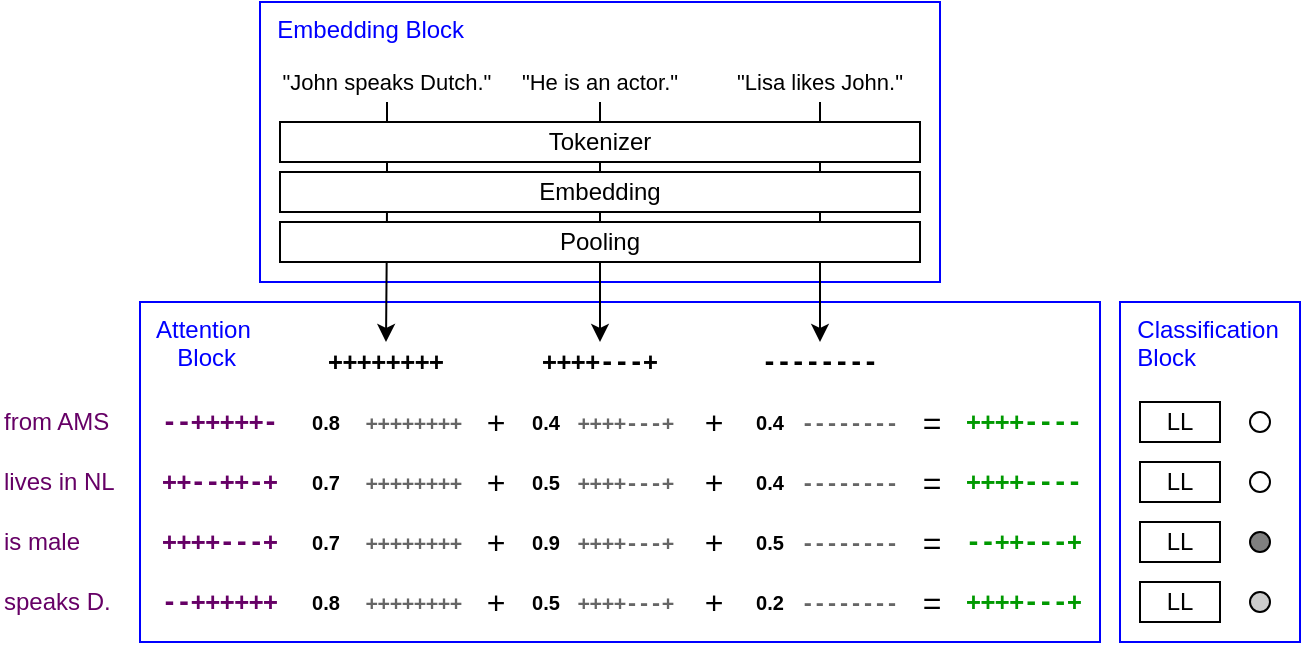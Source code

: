 <mxfile version="14.5.1" type="device"><diagram id="OC293zZC-m6zBRqbL1Og" name="Page-1"><mxGraphModel dx="706" dy="408" grid="1" gridSize="10" guides="1" tooltips="1" connect="1" arrows="1" fold="1" page="1" pageScale="1" pageWidth="850" pageHeight="1100" math="0" shadow="0"><root><mxCell id="0"/><mxCell id="1" parent="0"/><mxCell id="ROgvBwcSoJvvyIxjr5h1-1" value="&amp;nbsp; Attention&lt;br&gt;&amp;nbsp; &amp;nbsp; &amp;nbsp;Block" style="rounded=0;whiteSpace=wrap;html=1;strokeColor=#0000FF;align=left;verticalAlign=top;fontColor=#0000FF;" parent="1" vertex="1"><mxGeometry x="220" y="230" width="480" height="170" as="geometry"/></mxCell><mxCell id="ROgvBwcSoJvvyIxjr5h1-2" value="&lt;font color=&quot;#0000ff&quot;&gt;&amp;nbsp; Embedding Block&lt;/font&gt;" style="rounded=0;whiteSpace=wrap;html=1;verticalAlign=top;align=left;strokeColor=#0000FF;" parent="1" vertex="1"><mxGeometry x="280" y="80" width="340" height="140" as="geometry"/></mxCell><mxCell id="ROgvBwcSoJvvyIxjr5h1-3" style="edgeStyle=orthogonalEdgeStyle;rounded=1;orthogonalLoop=1;jettySize=auto;html=1;exitX=0.5;exitY=1;exitDx=0;exitDy=0;entryX=0.5;entryY=0;entryDx=0;entryDy=0;startSize=6;sourcePerimeterSpacing=0;targetPerimeterSpacing=0;" parent="1" source="ROgvBwcSoJvvyIxjr5h1-4" target="ROgvBwcSoJvvyIxjr5h1-10" edge="1"><mxGeometry relative="1" as="geometry"/></mxCell><mxCell id="ROgvBwcSoJvvyIxjr5h1-4" value="&lt;font style=&quot;font-size: 11px&quot;&gt;&quot;John speaks Dutch.&quot;&lt;/font&gt;" style="text;html=1;strokeColor=none;fillColor=none;align=center;verticalAlign=middle;whiteSpace=wrap;rounded=0;" parent="1" vertex="1"><mxGeometry x="290" y="110" width="107" height="20" as="geometry"/></mxCell><mxCell id="ROgvBwcSoJvvyIxjr5h1-5" style="edgeStyle=orthogonalEdgeStyle;rounded=1;orthogonalLoop=1;jettySize=auto;html=1;exitX=0.5;exitY=1;exitDx=0;exitDy=0;entryX=0.5;entryY=0;entryDx=0;entryDy=0;startSize=6;sourcePerimeterSpacing=0;targetPerimeterSpacing=0;" parent="1" source="ROgvBwcSoJvvyIxjr5h1-6" target="ROgvBwcSoJvvyIxjr5h1-12" edge="1"><mxGeometry relative="1" as="geometry"/></mxCell><mxCell id="ROgvBwcSoJvvyIxjr5h1-6" value="&lt;font style=&quot;font-size: 11px&quot;&gt;&quot;He is an actor.&quot;&lt;/font&gt;" style="text;html=1;strokeColor=none;fillColor=none;align=center;verticalAlign=middle;whiteSpace=wrap;rounded=0;" parent="1" vertex="1"><mxGeometry x="400" y="110" width="100" height="20" as="geometry"/></mxCell><mxCell id="ROgvBwcSoJvvyIxjr5h1-7" style="edgeStyle=orthogonalEdgeStyle;rounded=1;orthogonalLoop=1;jettySize=auto;html=1;exitX=0.5;exitY=1;exitDx=0;exitDy=0;entryX=0.5;entryY=0;entryDx=0;entryDy=0;startSize=6;sourcePerimeterSpacing=0;targetPerimeterSpacing=0;" parent="1" source="ROgvBwcSoJvvyIxjr5h1-8" target="ROgvBwcSoJvvyIxjr5h1-14" edge="1"><mxGeometry relative="1" as="geometry"/></mxCell><mxCell id="ROgvBwcSoJvvyIxjr5h1-8" value="&lt;font style=&quot;font-size: 11px&quot;&gt;&quot;Lisa likes John.&quot;&lt;/font&gt;" style="text;html=1;strokeColor=none;fillColor=none;align=center;verticalAlign=middle;whiteSpace=wrap;rounded=0;" parent="1" vertex="1"><mxGeometry x="510" y="110" width="100" height="20" as="geometry"/></mxCell><mxCell id="ROgvBwcSoJvvyIxjr5h1-10" value="&lt;pre&gt;++++++++&lt;/pre&gt;" style="text;html=1;strokeColor=none;fillColor=none;align=center;verticalAlign=middle;whiteSpace=wrap;rounded=0;fontStyle=1;" parent="1" vertex="1"><mxGeometry x="293" y="250" width="100" height="20" as="geometry"/></mxCell><mxCell id="ROgvBwcSoJvvyIxjr5h1-12" value="&lt;pre&gt;++++---+&lt;/pre&gt;" style="text;html=1;strokeColor=none;fillColor=none;align=center;verticalAlign=middle;whiteSpace=wrap;rounded=0;fontStyle=1;" parent="1" vertex="1"><mxGeometry x="400" y="250" width="100" height="20" as="geometry"/></mxCell><mxCell id="ROgvBwcSoJvvyIxjr5h1-14" value="&lt;pre&gt;--------&lt;/pre&gt;" style="text;html=1;strokeColor=none;fillColor=none;align=center;verticalAlign=middle;whiteSpace=wrap;rounded=0;fontStyle=1;" parent="1" vertex="1"><mxGeometry x="510" y="250" width="100" height="20" as="geometry"/></mxCell><mxCell id="ROgvBwcSoJvvyIxjr5h1-16" value="Embedding" style="rounded=0;whiteSpace=wrap;html=1;" parent="1" vertex="1"><mxGeometry x="290" y="165" width="320" height="20" as="geometry"/></mxCell><mxCell id="ROgvBwcSoJvvyIxjr5h1-39" value="Tokenizer" style="rounded=0;whiteSpace=wrap;html=1;" parent="1" vertex="1"><mxGeometry x="290" y="140" width="320" height="20" as="geometry"/></mxCell><mxCell id="ROgvBwcSoJvvyIxjr5h1-40" value="Pooling" style="rounded=0;whiteSpace=wrap;html=1;" parent="1" vertex="1"><mxGeometry x="290" y="190" width="320" height="20" as="geometry"/></mxCell><mxCell id="ROgvBwcSoJvvyIxjr5h1-41" value="&lt;pre&gt;--+++++-&lt;/pre&gt;" style="text;html=1;strokeColor=none;fillColor=none;align=center;verticalAlign=middle;whiteSpace=wrap;rounded=0;fontStyle=1;fontColor=#660066;" parent="1" vertex="1"><mxGeometry x="210" y="280" width="100" height="20" as="geometry"/></mxCell><mxCell id="ROgvBwcSoJvvyIxjr5h1-42" value="from AMS" style="text;html=1;strokeColor=none;fillColor=none;align=left;verticalAlign=middle;whiteSpace=wrap;rounded=0;fontColor=#660066;" parent="1" vertex="1"><mxGeometry x="150" y="280" width="60" height="20" as="geometry"/></mxCell><mxCell id="ROgvBwcSoJvvyIxjr5h1-43" value="&lt;pre&gt;++--++-+&lt;/pre&gt;" style="text;html=1;strokeColor=none;fillColor=none;align=center;verticalAlign=middle;whiteSpace=wrap;rounded=0;fontStyle=1;fontColor=#660066;" parent="1" vertex="1"><mxGeometry x="210" y="310" width="100" height="20" as="geometry"/></mxCell><mxCell id="ROgvBwcSoJvvyIxjr5h1-44" value="lives in NL" style="text;html=1;strokeColor=none;fillColor=none;align=left;verticalAlign=middle;whiteSpace=wrap;rounded=0;fontColor=#660066;" parent="1" vertex="1"><mxGeometry x="150" y="310" width="60" height="20" as="geometry"/></mxCell><mxCell id="ROgvBwcSoJvvyIxjr5h1-45" value="&lt;pre&gt;++++---+&lt;/pre&gt;" style="text;html=1;strokeColor=none;fillColor=none;align=center;verticalAlign=middle;whiteSpace=wrap;rounded=0;fontStyle=1;fontColor=#660066;" parent="1" vertex="1"><mxGeometry x="210" y="340" width="100" height="20" as="geometry"/></mxCell><mxCell id="ROgvBwcSoJvvyIxjr5h1-46" value="is male" style="text;html=1;strokeColor=none;fillColor=none;align=left;verticalAlign=middle;whiteSpace=wrap;rounded=0;fontColor=#660066;" parent="1" vertex="1"><mxGeometry x="150" y="340" width="60" height="20" as="geometry"/></mxCell><mxCell id="ROgvBwcSoJvvyIxjr5h1-47" value="&lt;pre&gt;--++++++&lt;/pre&gt;" style="text;html=1;strokeColor=none;fillColor=none;align=center;verticalAlign=middle;whiteSpace=wrap;rounded=0;fontStyle=1;fontColor=#660066;" parent="1" vertex="1"><mxGeometry x="210" y="370" width="100" height="20" as="geometry"/></mxCell><mxCell id="ROgvBwcSoJvvyIxjr5h1-48" value="speaks D." style="text;html=1;strokeColor=none;fillColor=none;align=left;verticalAlign=middle;whiteSpace=wrap;rounded=0;fontColor=#660066;" parent="1" vertex="1"><mxGeometry x="150" y="370" width="60" height="20" as="geometry"/></mxCell><mxCell id="ROgvBwcSoJvvyIxjr5h1-50" value="&lt;p&gt;&lt;font style=&quot;font-size: 10px&quot;&gt;0.8&lt;/font&gt;&lt;/p&gt;" style="text;html=1;strokeColor=none;fillColor=none;align=center;verticalAlign=middle;whiteSpace=wrap;rounded=0;fontStyle=1;" parent="1" vertex="1"><mxGeometry x="303" y="280" width="20" height="20" as="geometry"/></mxCell><mxCell id="ROgvBwcSoJvvyIxjr5h1-51" value="&lt;p&gt;&lt;font style=&quot;font-size: 10px&quot;&gt;0.7&lt;/font&gt;&lt;/p&gt;" style="text;html=1;strokeColor=none;fillColor=none;align=center;verticalAlign=middle;whiteSpace=wrap;rounded=0;fontStyle=1;" parent="1" vertex="1"><mxGeometry x="303" y="310" width="20" height="20" as="geometry"/></mxCell><mxCell id="ROgvBwcSoJvvyIxjr5h1-52" value="&lt;p&gt;&lt;font style=&quot;font-size: 10px&quot;&gt;0.7&lt;/font&gt;&lt;/p&gt;" style="text;html=1;strokeColor=none;fillColor=none;align=center;verticalAlign=middle;whiteSpace=wrap;rounded=0;fontStyle=1;" parent="1" vertex="1"><mxGeometry x="303" y="340" width="20" height="20" as="geometry"/></mxCell><mxCell id="ROgvBwcSoJvvyIxjr5h1-53" value="&lt;p&gt;&lt;font style=&quot;font-size: 10px&quot;&gt;0.8&lt;/font&gt;&lt;/p&gt;" style="text;html=1;strokeColor=none;fillColor=none;align=center;verticalAlign=middle;whiteSpace=wrap;rounded=0;fontStyle=1;" parent="1" vertex="1"><mxGeometry x="303" y="370" width="20" height="20" as="geometry"/></mxCell><mxCell id="ROgvBwcSoJvvyIxjr5h1-54" value="&lt;p&gt;&lt;font style=&quot;font-size: 10px&quot;&gt;0.4&lt;/font&gt;&lt;/p&gt;" style="text;html=1;strokeColor=none;fillColor=none;align=center;verticalAlign=middle;whiteSpace=wrap;rounded=0;fontStyle=1;" parent="1" vertex="1"><mxGeometry x="413" y="280" width="20" height="20" as="geometry"/></mxCell><mxCell id="ROgvBwcSoJvvyIxjr5h1-55" value="&lt;p&gt;&lt;font style=&quot;font-size: 10px&quot;&gt;0.5&lt;/font&gt;&lt;/p&gt;" style="text;html=1;strokeColor=none;fillColor=none;align=center;verticalAlign=middle;whiteSpace=wrap;rounded=0;fontStyle=1;" parent="1" vertex="1"><mxGeometry x="413" y="310" width="20" height="20" as="geometry"/></mxCell><mxCell id="ROgvBwcSoJvvyIxjr5h1-56" value="&lt;p&gt;&lt;font style=&quot;font-size: 10px&quot;&gt;0.9&lt;/font&gt;&lt;/p&gt;" style="text;html=1;strokeColor=none;fillColor=none;align=center;verticalAlign=middle;whiteSpace=wrap;rounded=0;fontStyle=1;" parent="1" vertex="1"><mxGeometry x="413" y="340" width="20" height="20" as="geometry"/></mxCell><mxCell id="ROgvBwcSoJvvyIxjr5h1-57" value="&lt;p&gt;&lt;font style=&quot;font-size: 10px&quot;&gt;0.5&lt;/font&gt;&lt;/p&gt;" style="text;html=1;strokeColor=none;fillColor=none;align=center;verticalAlign=middle;whiteSpace=wrap;rounded=0;fontStyle=1;" parent="1" vertex="1"><mxGeometry x="413" y="370" width="20" height="20" as="geometry"/></mxCell><mxCell id="ROgvBwcSoJvvyIxjr5h1-58" value="&lt;p&gt;&lt;font style=&quot;font-size: 10px&quot;&gt;0.4&lt;/font&gt;&lt;/p&gt;" style="text;html=1;strokeColor=none;fillColor=none;align=center;verticalAlign=middle;whiteSpace=wrap;rounded=0;fontStyle=1;" parent="1" vertex="1"><mxGeometry x="525" y="280" width="20" height="20" as="geometry"/></mxCell><mxCell id="ROgvBwcSoJvvyIxjr5h1-59" value="&lt;p&gt;&lt;font style=&quot;font-size: 10px&quot;&gt;0.4&lt;/font&gt;&lt;/p&gt;" style="text;html=1;strokeColor=none;fillColor=none;align=center;verticalAlign=middle;whiteSpace=wrap;rounded=0;fontStyle=1;" parent="1" vertex="1"><mxGeometry x="525" y="310" width="20" height="20" as="geometry"/></mxCell><mxCell id="ROgvBwcSoJvvyIxjr5h1-60" value="&lt;p&gt;&lt;font style=&quot;font-size: 10px&quot;&gt;0.5&lt;/font&gt;&lt;/p&gt;" style="text;html=1;strokeColor=none;fillColor=none;align=center;verticalAlign=middle;whiteSpace=wrap;rounded=0;fontStyle=1;" parent="1" vertex="1"><mxGeometry x="525" y="340" width="20" height="20" as="geometry"/></mxCell><mxCell id="ROgvBwcSoJvvyIxjr5h1-61" value="&lt;p&gt;&lt;font style=&quot;font-size: 10px&quot;&gt;0.2&lt;/font&gt;&lt;/p&gt;" style="text;html=1;strokeColor=none;fillColor=none;align=center;verticalAlign=middle;whiteSpace=wrap;rounded=0;fontStyle=1;" parent="1" vertex="1"><mxGeometry x="525" y="370" width="20" height="20" as="geometry"/></mxCell><mxCell id="ROgvBwcSoJvvyIxjr5h1-63" value="&lt;pre&gt;&lt;font style=&quot;font-size: 10px&quot;&gt;++++++++&lt;/font&gt;&lt;/pre&gt;" style="text;html=1;strokeColor=none;fillColor=none;align=center;verticalAlign=middle;whiteSpace=wrap;rounded=0;fontStyle=1;fontColor=#666666;" parent="1" vertex="1"><mxGeometry x="307" y="280" width="100" height="20" as="geometry"/></mxCell><mxCell id="ROgvBwcSoJvvyIxjr5h1-64" value="&lt;pre&gt;&lt;font style=&quot;font-size: 10px&quot;&gt;++++++++&lt;/font&gt;&lt;/pre&gt;" style="text;html=1;strokeColor=none;fillColor=none;align=center;verticalAlign=middle;whiteSpace=wrap;rounded=0;fontStyle=1;fontColor=#666666;" parent="1" vertex="1"><mxGeometry x="307" y="310" width="100" height="20" as="geometry"/></mxCell><mxCell id="ROgvBwcSoJvvyIxjr5h1-65" value="&lt;pre&gt;&lt;font style=&quot;font-size: 10px&quot;&gt;++++++++&lt;/font&gt;&lt;/pre&gt;" style="text;html=1;strokeColor=none;fillColor=none;align=center;verticalAlign=middle;whiteSpace=wrap;rounded=0;fontStyle=1;fontColor=#666666;" parent="1" vertex="1"><mxGeometry x="307" y="340" width="100" height="20" as="geometry"/></mxCell><mxCell id="ROgvBwcSoJvvyIxjr5h1-66" value="&lt;pre&gt;&lt;font style=&quot;font-size: 10px&quot;&gt;++++++++&lt;/font&gt;&lt;/pre&gt;" style="text;html=1;strokeColor=none;fillColor=none;align=center;verticalAlign=middle;whiteSpace=wrap;rounded=0;fontStyle=1;fontColor=#666666;" parent="1" vertex="1"><mxGeometry x="307" y="370" width="100" height="20" as="geometry"/></mxCell><mxCell id="ROgvBwcSoJvvyIxjr5h1-67" value="&lt;pre&gt;&lt;font style=&quot;font-size: 10px&quot;&gt;++++---+&lt;/font&gt;&lt;/pre&gt;" style="text;html=1;strokeColor=none;fillColor=none;align=center;verticalAlign=middle;whiteSpace=wrap;rounded=0;fontStyle=1;fontColor=#666666;" parent="1" vertex="1"><mxGeometry x="413" y="280" width="100" height="20" as="geometry"/></mxCell><mxCell id="ROgvBwcSoJvvyIxjr5h1-68" value="&lt;pre&gt;&lt;font style=&quot;font-size: 10px&quot;&gt;++++---+&lt;/font&gt;&lt;/pre&gt;" style="text;html=1;strokeColor=none;fillColor=none;align=center;verticalAlign=middle;whiteSpace=wrap;rounded=0;fontStyle=1;fontColor=#666666;" parent="1" vertex="1"><mxGeometry x="413" y="310" width="100" height="20" as="geometry"/></mxCell><mxCell id="ROgvBwcSoJvvyIxjr5h1-69" value="&lt;pre&gt;&lt;font style=&quot;font-size: 10px&quot;&gt;++++---+&lt;/font&gt;&lt;/pre&gt;" style="text;html=1;strokeColor=none;fillColor=none;align=center;verticalAlign=middle;whiteSpace=wrap;rounded=0;fontStyle=1;fontColor=#666666;" parent="1" vertex="1"><mxGeometry x="413" y="340" width="100" height="20" as="geometry"/></mxCell><mxCell id="ROgvBwcSoJvvyIxjr5h1-70" value="&lt;pre&gt;&lt;font style=&quot;font-size: 10px&quot;&gt;++++---+&lt;/font&gt;&lt;/pre&gt;" style="text;html=1;strokeColor=none;fillColor=none;align=center;verticalAlign=middle;whiteSpace=wrap;rounded=0;fontStyle=1;fontColor=#666666;" parent="1" vertex="1"><mxGeometry x="413" y="370" width="100" height="20" as="geometry"/></mxCell><mxCell id="ROgvBwcSoJvvyIxjr5h1-71" value="&lt;pre&gt;&lt;font style=&quot;font-size: 10px&quot;&gt;--------&lt;/font&gt;&lt;/pre&gt;" style="text;html=1;strokeColor=none;fillColor=none;align=center;verticalAlign=middle;whiteSpace=wrap;rounded=0;fontStyle=1;fontColor=#666666;" parent="1" vertex="1"><mxGeometry x="525" y="280" width="100" height="20" as="geometry"/></mxCell><mxCell id="ROgvBwcSoJvvyIxjr5h1-72" value="&lt;pre&gt;&lt;font style=&quot;font-size: 10px&quot;&gt;--------&lt;/font&gt;&lt;/pre&gt;" style="text;html=1;strokeColor=none;fillColor=none;align=center;verticalAlign=middle;whiteSpace=wrap;rounded=0;fontStyle=1;fontColor=#666666;" parent="1" vertex="1"><mxGeometry x="525" y="310" width="100" height="20" as="geometry"/></mxCell><mxCell id="ROgvBwcSoJvvyIxjr5h1-73" value="&lt;pre&gt;&lt;font style=&quot;font-size: 10px&quot;&gt;--------&lt;/font&gt;&lt;/pre&gt;" style="text;html=1;strokeColor=none;fillColor=none;align=center;verticalAlign=middle;whiteSpace=wrap;rounded=0;fontStyle=1;fontColor=#666666;" parent="1" vertex="1"><mxGeometry x="525" y="340" width="100" height="20" as="geometry"/></mxCell><mxCell id="ROgvBwcSoJvvyIxjr5h1-74" value="&lt;pre&gt;&lt;font style=&quot;font-size: 10px&quot;&gt;--------&lt;/font&gt;&lt;/pre&gt;" style="text;html=1;strokeColor=none;fillColor=none;align=center;verticalAlign=middle;whiteSpace=wrap;rounded=0;fontStyle=1;fontColor=#666666;" parent="1" vertex="1"><mxGeometry x="525" y="370" width="100" height="20" as="geometry"/></mxCell><mxCell id="ROgvBwcSoJvvyIxjr5h1-75" value="&lt;p style=&quot;font-size: 16px;&quot;&gt;&lt;font style=&quot;font-size: 16px;&quot;&gt;+&lt;/font&gt;&lt;/p&gt;" style="text;html=1;strokeColor=none;fillColor=none;align=center;verticalAlign=middle;whiteSpace=wrap;rounded=0;fontStyle=0;fontSize=16;" parent="1" vertex="1"><mxGeometry x="497" y="370" width="20" height="20" as="geometry"/></mxCell><mxCell id="ROgvBwcSoJvvyIxjr5h1-76" value="&lt;p style=&quot;font-size: 16px;&quot;&gt;&lt;font style=&quot;font-size: 16px;&quot;&gt;+&lt;/font&gt;&lt;/p&gt;" style="text;html=1;strokeColor=none;fillColor=none;align=center;verticalAlign=middle;whiteSpace=wrap;rounded=0;fontStyle=0;fontSize=16;" parent="1" vertex="1"><mxGeometry x="497" y="340" width="20" height="20" as="geometry"/></mxCell><mxCell id="ROgvBwcSoJvvyIxjr5h1-77" value="&lt;p style=&quot;font-size: 16px;&quot;&gt;&lt;font style=&quot;font-size: 16px;&quot;&gt;+&lt;/font&gt;&lt;/p&gt;" style="text;html=1;strokeColor=none;fillColor=none;align=center;verticalAlign=middle;whiteSpace=wrap;rounded=0;fontStyle=0;fontSize=16;" parent="1" vertex="1"><mxGeometry x="497" y="310" width="20" height="20" as="geometry"/></mxCell><mxCell id="ROgvBwcSoJvvyIxjr5h1-78" value="&lt;p style=&quot;font-size: 16px;&quot;&gt;&lt;font style=&quot;font-size: 16px;&quot;&gt;+&lt;/font&gt;&lt;/p&gt;" style="text;html=1;strokeColor=none;fillColor=none;align=center;verticalAlign=middle;whiteSpace=wrap;rounded=0;fontStyle=0;fontSize=16;" parent="1" vertex="1"><mxGeometry x="497" y="280" width="20" height="20" as="geometry"/></mxCell><mxCell id="ROgvBwcSoJvvyIxjr5h1-79" value="&lt;p style=&quot;font-size: 16px;&quot;&gt;&lt;font style=&quot;font-size: 16px;&quot;&gt;+&lt;/font&gt;&lt;/p&gt;" style="text;html=1;strokeColor=none;fillColor=none;align=center;verticalAlign=middle;whiteSpace=wrap;rounded=0;fontStyle=0;fontSize=16;" parent="1" vertex="1"><mxGeometry x="388" y="370" width="20" height="20" as="geometry"/></mxCell><mxCell id="ROgvBwcSoJvvyIxjr5h1-80" value="&lt;p style=&quot;font-size: 16px;&quot;&gt;&lt;font style=&quot;font-size: 16px;&quot;&gt;+&lt;/font&gt;&lt;/p&gt;" style="text;html=1;strokeColor=none;fillColor=none;align=center;verticalAlign=middle;whiteSpace=wrap;rounded=0;fontStyle=0;fontSize=16;" parent="1" vertex="1"><mxGeometry x="388" y="340" width="20" height="20" as="geometry"/></mxCell><mxCell id="ROgvBwcSoJvvyIxjr5h1-81" value="&lt;p style=&quot;font-size: 16px;&quot;&gt;&lt;font style=&quot;font-size: 16px;&quot;&gt;+&lt;/font&gt;&lt;/p&gt;" style="text;html=1;strokeColor=none;fillColor=none;align=center;verticalAlign=middle;whiteSpace=wrap;rounded=0;fontStyle=0;fontSize=16;" parent="1" vertex="1"><mxGeometry x="388" y="310" width="20" height="20" as="geometry"/></mxCell><mxCell id="ROgvBwcSoJvvyIxjr5h1-82" value="&lt;p style=&quot;font-size: 16px;&quot;&gt;&lt;font style=&quot;font-size: 16px;&quot;&gt;+&lt;/font&gt;&lt;/p&gt;" style="text;html=1;strokeColor=none;fillColor=none;align=center;verticalAlign=middle;whiteSpace=wrap;rounded=0;fontStyle=0;fontSize=16;" parent="1" vertex="1"><mxGeometry x="388" y="280" width="20" height="20" as="geometry"/></mxCell><mxCell id="ROgvBwcSoJvvyIxjr5h1-83" value="&lt;p style=&quot;font-size: 16px&quot;&gt;&lt;font style=&quot;font-size: 16px&quot;&gt;=&lt;/font&gt;&lt;/p&gt;" style="text;html=1;strokeColor=none;fillColor=none;align=center;verticalAlign=middle;whiteSpace=wrap;rounded=0;fontStyle=0;fontSize=16;" parent="1" vertex="1"><mxGeometry x="606" y="370" width="20" height="20" as="geometry"/></mxCell><mxCell id="ROgvBwcSoJvvyIxjr5h1-84" value="&lt;p style=&quot;font-size: 16px&quot;&gt;&lt;font style=&quot;font-size: 16px&quot;&gt;=&lt;/font&gt;&lt;/p&gt;" style="text;html=1;strokeColor=none;fillColor=none;align=center;verticalAlign=middle;whiteSpace=wrap;rounded=0;fontStyle=0;fontSize=16;" parent="1" vertex="1"><mxGeometry x="606" y="340" width="20" height="20" as="geometry"/></mxCell><mxCell id="ROgvBwcSoJvvyIxjr5h1-85" value="&lt;p style=&quot;font-size: 16px&quot;&gt;&lt;font style=&quot;font-size: 16px&quot;&gt;=&lt;/font&gt;&lt;/p&gt;" style="text;html=1;strokeColor=none;fillColor=none;align=center;verticalAlign=middle;whiteSpace=wrap;rounded=0;fontStyle=0;fontSize=16;" parent="1" vertex="1"><mxGeometry x="606" y="310" width="20" height="20" as="geometry"/></mxCell><mxCell id="ROgvBwcSoJvvyIxjr5h1-86" value="&lt;p style=&quot;font-size: 16px&quot;&gt;&lt;font style=&quot;font-size: 16px&quot;&gt;=&lt;/font&gt;&lt;/p&gt;" style="text;html=1;strokeColor=none;fillColor=none;align=center;verticalAlign=middle;whiteSpace=wrap;rounded=0;fontStyle=0;fontSize=16;" parent="1" vertex="1"><mxGeometry x="606" y="280" width="20" height="20" as="geometry"/></mxCell><mxCell id="ROgvBwcSoJvvyIxjr5h1-91" value="&lt;pre&gt;++++----&lt;/pre&gt;" style="text;html=1;strokeColor=none;fillColor=none;align=center;verticalAlign=middle;whiteSpace=wrap;rounded=0;fontStyle=1;fontColor=#009900;" parent="1" vertex="1"><mxGeometry x="612" y="280" width="100" height="20" as="geometry"/></mxCell><mxCell id="ROgvBwcSoJvvyIxjr5h1-92" value="&lt;pre&gt;++++----&lt;/pre&gt;" style="text;html=1;strokeColor=none;fillColor=none;align=center;verticalAlign=middle;whiteSpace=wrap;rounded=0;fontStyle=1;fontColor=#009900;" parent="1" vertex="1"><mxGeometry x="612" y="310" width="100" height="20" as="geometry"/></mxCell><mxCell id="ROgvBwcSoJvvyIxjr5h1-93" value="&lt;pre&gt;--++---+&lt;/pre&gt;" style="text;html=1;strokeColor=none;fillColor=none;align=center;verticalAlign=middle;whiteSpace=wrap;rounded=0;fontStyle=1;fontColor=#009900;" parent="1" vertex="1"><mxGeometry x="612" y="340" width="100" height="20" as="geometry"/></mxCell><mxCell id="ROgvBwcSoJvvyIxjr5h1-94" value="&lt;pre&gt;++++---+&lt;/pre&gt;" style="text;html=1;strokeColor=none;fillColor=none;align=center;verticalAlign=middle;whiteSpace=wrap;rounded=0;fontStyle=1;fontColor=#009900;" parent="1" vertex="1"><mxGeometry x="612" y="370" width="100" height="20" as="geometry"/></mxCell><mxCell id="ROgvBwcSoJvvyIxjr5h1-95" value="&amp;nbsp; Classification&lt;br&gt;&amp;nbsp; Block" style="rounded=0;whiteSpace=wrap;html=1;strokeColor=#0000FF;align=left;verticalAlign=top;fontColor=#0000FF;" parent="1" vertex="1"><mxGeometry x="710" y="230" width="90" height="170" as="geometry"/></mxCell><mxCell id="ROgvBwcSoJvvyIxjr5h1-96" value="LL" style="rounded=0;whiteSpace=wrap;html=1;" parent="1" vertex="1"><mxGeometry x="720" y="280" width="40" height="20" as="geometry"/></mxCell><mxCell id="ROgvBwcSoJvvyIxjr5h1-97" value="LL" style="rounded=0;whiteSpace=wrap;html=1;" parent="1" vertex="1"><mxGeometry x="720" y="310" width="40" height="20" as="geometry"/></mxCell><mxCell id="ROgvBwcSoJvvyIxjr5h1-98" value="LL" style="rounded=0;whiteSpace=wrap;html=1;" parent="1" vertex="1"><mxGeometry x="720" y="340" width="40" height="20" as="geometry"/></mxCell><mxCell id="ROgvBwcSoJvvyIxjr5h1-99" value="LL" style="rounded=0;whiteSpace=wrap;html=1;" parent="1" vertex="1"><mxGeometry x="720" y="370" width="40" height="20" as="geometry"/></mxCell><mxCell id="ROgvBwcSoJvvyIxjr5h1-101" value="" style="ellipse;whiteSpace=wrap;html=1;aspect=fixed;" parent="1" vertex="1"><mxGeometry x="775" y="285" width="10" height="10" as="geometry"/></mxCell><mxCell id="ROgvBwcSoJvvyIxjr5h1-102" value="" style="ellipse;whiteSpace=wrap;html=1;aspect=fixed;" parent="1" vertex="1"><mxGeometry x="775" y="315" width="10" height="10" as="geometry"/></mxCell><mxCell id="ROgvBwcSoJvvyIxjr5h1-103" value="" style="ellipse;whiteSpace=wrap;html=1;aspect=fixed;fillColor=#808080;" parent="1" vertex="1"><mxGeometry x="775" y="345" width="10" height="10" as="geometry"/></mxCell><mxCell id="ROgvBwcSoJvvyIxjr5h1-104" value="" style="ellipse;whiteSpace=wrap;html=1;aspect=fixed;fillColor=#CCCCCC;" parent="1" vertex="1"><mxGeometry x="775" y="375" width="10" height="10" as="geometry"/></mxCell></root></mxGraphModel></diagram></mxfile>